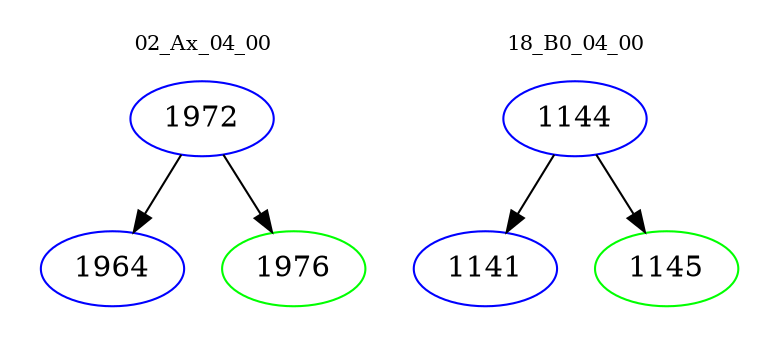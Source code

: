 digraph{
subgraph cluster_0 {
color = white
label = "02_Ax_04_00";
fontsize=10;
T0_1972 [label="1972", color="blue"]
T0_1972 -> T0_1964 [color="black"]
T0_1964 [label="1964", color="blue"]
T0_1972 -> T0_1976 [color="black"]
T0_1976 [label="1976", color="green"]
}
subgraph cluster_1 {
color = white
label = "18_B0_04_00";
fontsize=10;
T1_1144 [label="1144", color="blue"]
T1_1144 -> T1_1141 [color="black"]
T1_1141 [label="1141", color="blue"]
T1_1144 -> T1_1145 [color="black"]
T1_1145 [label="1145", color="green"]
}
}
